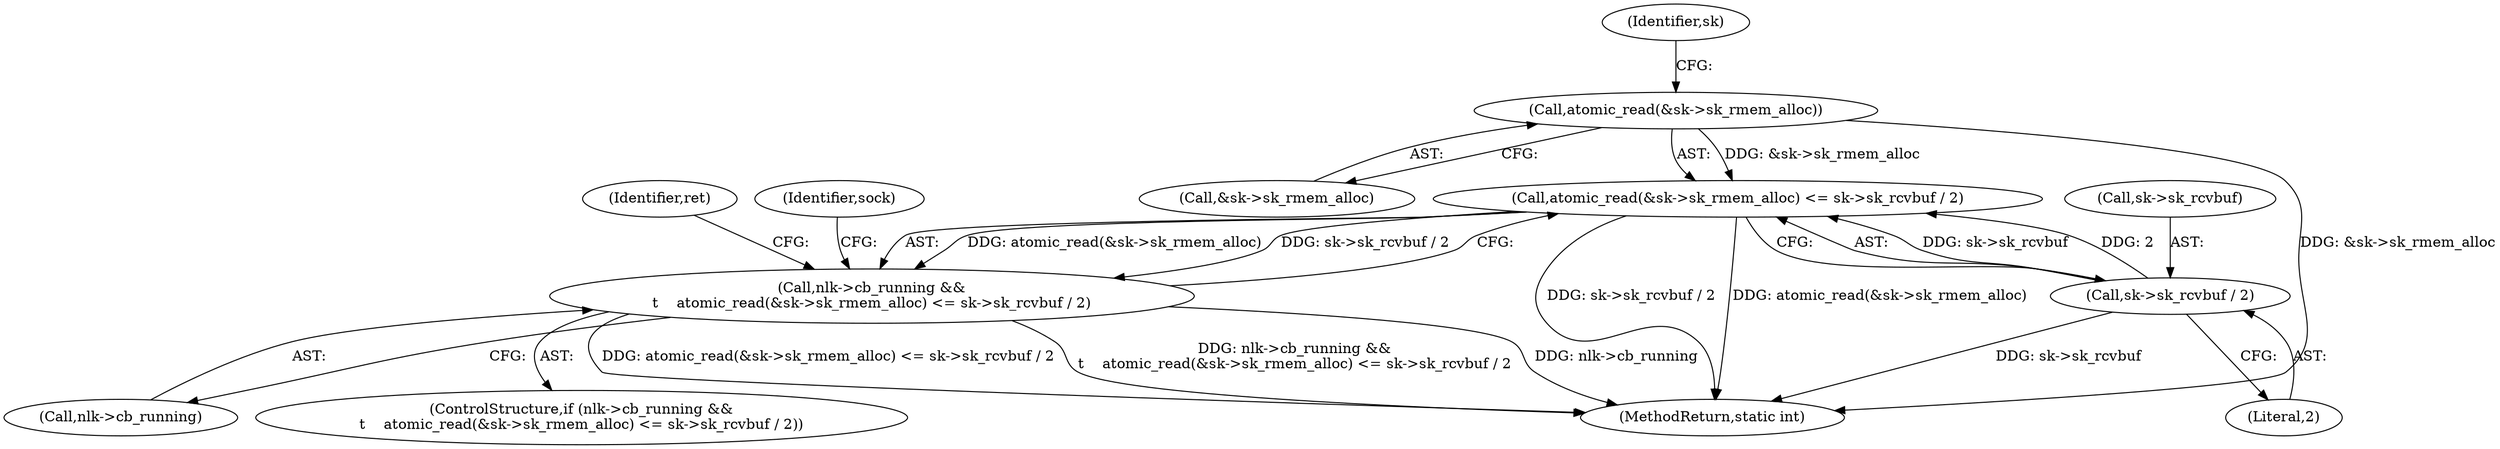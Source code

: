 digraph "0_linux_f3d3342602f8bcbf37d7c46641cb9bca7618eb1c_22@API" {
"1000309" [label="(Call,atomic_read(&sk->sk_rmem_alloc) <= sk->sk_rcvbuf / 2)"];
"1000310" [label="(Call,atomic_read(&sk->sk_rmem_alloc))"];
"1000315" [label="(Call,sk->sk_rcvbuf / 2)"];
"1000305" [label="(Call,nlk->cb_running &&\n\t    atomic_read(&sk->sk_rmem_alloc) <= sk->sk_rcvbuf / 2)"];
"1000346" [label="(MethodReturn,static int)"];
"1000309" [label="(Call,atomic_read(&sk->sk_rmem_alloc) <= sk->sk_rcvbuf / 2)"];
"1000336" [label="(Identifier,sock)"];
"1000322" [label="(Identifier,ret)"];
"1000305" [label="(Call,nlk->cb_running &&\n\t    atomic_read(&sk->sk_rmem_alloc) <= sk->sk_rcvbuf / 2)"];
"1000317" [label="(Identifier,sk)"];
"1000315" [label="(Call,sk->sk_rcvbuf / 2)"];
"1000311" [label="(Call,&sk->sk_rmem_alloc)"];
"1000316" [label="(Call,sk->sk_rcvbuf)"];
"1000304" [label="(ControlStructure,if (nlk->cb_running &&\n\t    atomic_read(&sk->sk_rmem_alloc) <= sk->sk_rcvbuf / 2))"];
"1000306" [label="(Call,nlk->cb_running)"];
"1000310" [label="(Call,atomic_read(&sk->sk_rmem_alloc))"];
"1000319" [label="(Literal,2)"];
"1000309" -> "1000305"  [label="AST: "];
"1000309" -> "1000315"  [label="CFG: "];
"1000310" -> "1000309"  [label="AST: "];
"1000315" -> "1000309"  [label="AST: "];
"1000305" -> "1000309"  [label="CFG: "];
"1000309" -> "1000346"  [label="DDG: sk->sk_rcvbuf / 2"];
"1000309" -> "1000346"  [label="DDG: atomic_read(&sk->sk_rmem_alloc)"];
"1000309" -> "1000305"  [label="DDG: atomic_read(&sk->sk_rmem_alloc)"];
"1000309" -> "1000305"  [label="DDG: sk->sk_rcvbuf / 2"];
"1000310" -> "1000309"  [label="DDG: &sk->sk_rmem_alloc"];
"1000315" -> "1000309"  [label="DDG: sk->sk_rcvbuf"];
"1000315" -> "1000309"  [label="DDG: 2"];
"1000310" -> "1000311"  [label="CFG: "];
"1000311" -> "1000310"  [label="AST: "];
"1000317" -> "1000310"  [label="CFG: "];
"1000310" -> "1000346"  [label="DDG: &sk->sk_rmem_alloc"];
"1000315" -> "1000319"  [label="CFG: "];
"1000316" -> "1000315"  [label="AST: "];
"1000319" -> "1000315"  [label="AST: "];
"1000315" -> "1000346"  [label="DDG: sk->sk_rcvbuf"];
"1000305" -> "1000304"  [label="AST: "];
"1000305" -> "1000306"  [label="CFG: "];
"1000306" -> "1000305"  [label="AST: "];
"1000322" -> "1000305"  [label="CFG: "];
"1000336" -> "1000305"  [label="CFG: "];
"1000305" -> "1000346"  [label="DDG: atomic_read(&sk->sk_rmem_alloc) <= sk->sk_rcvbuf / 2"];
"1000305" -> "1000346"  [label="DDG: nlk->cb_running &&\n\t    atomic_read(&sk->sk_rmem_alloc) <= sk->sk_rcvbuf / 2"];
"1000305" -> "1000346"  [label="DDG: nlk->cb_running"];
}
